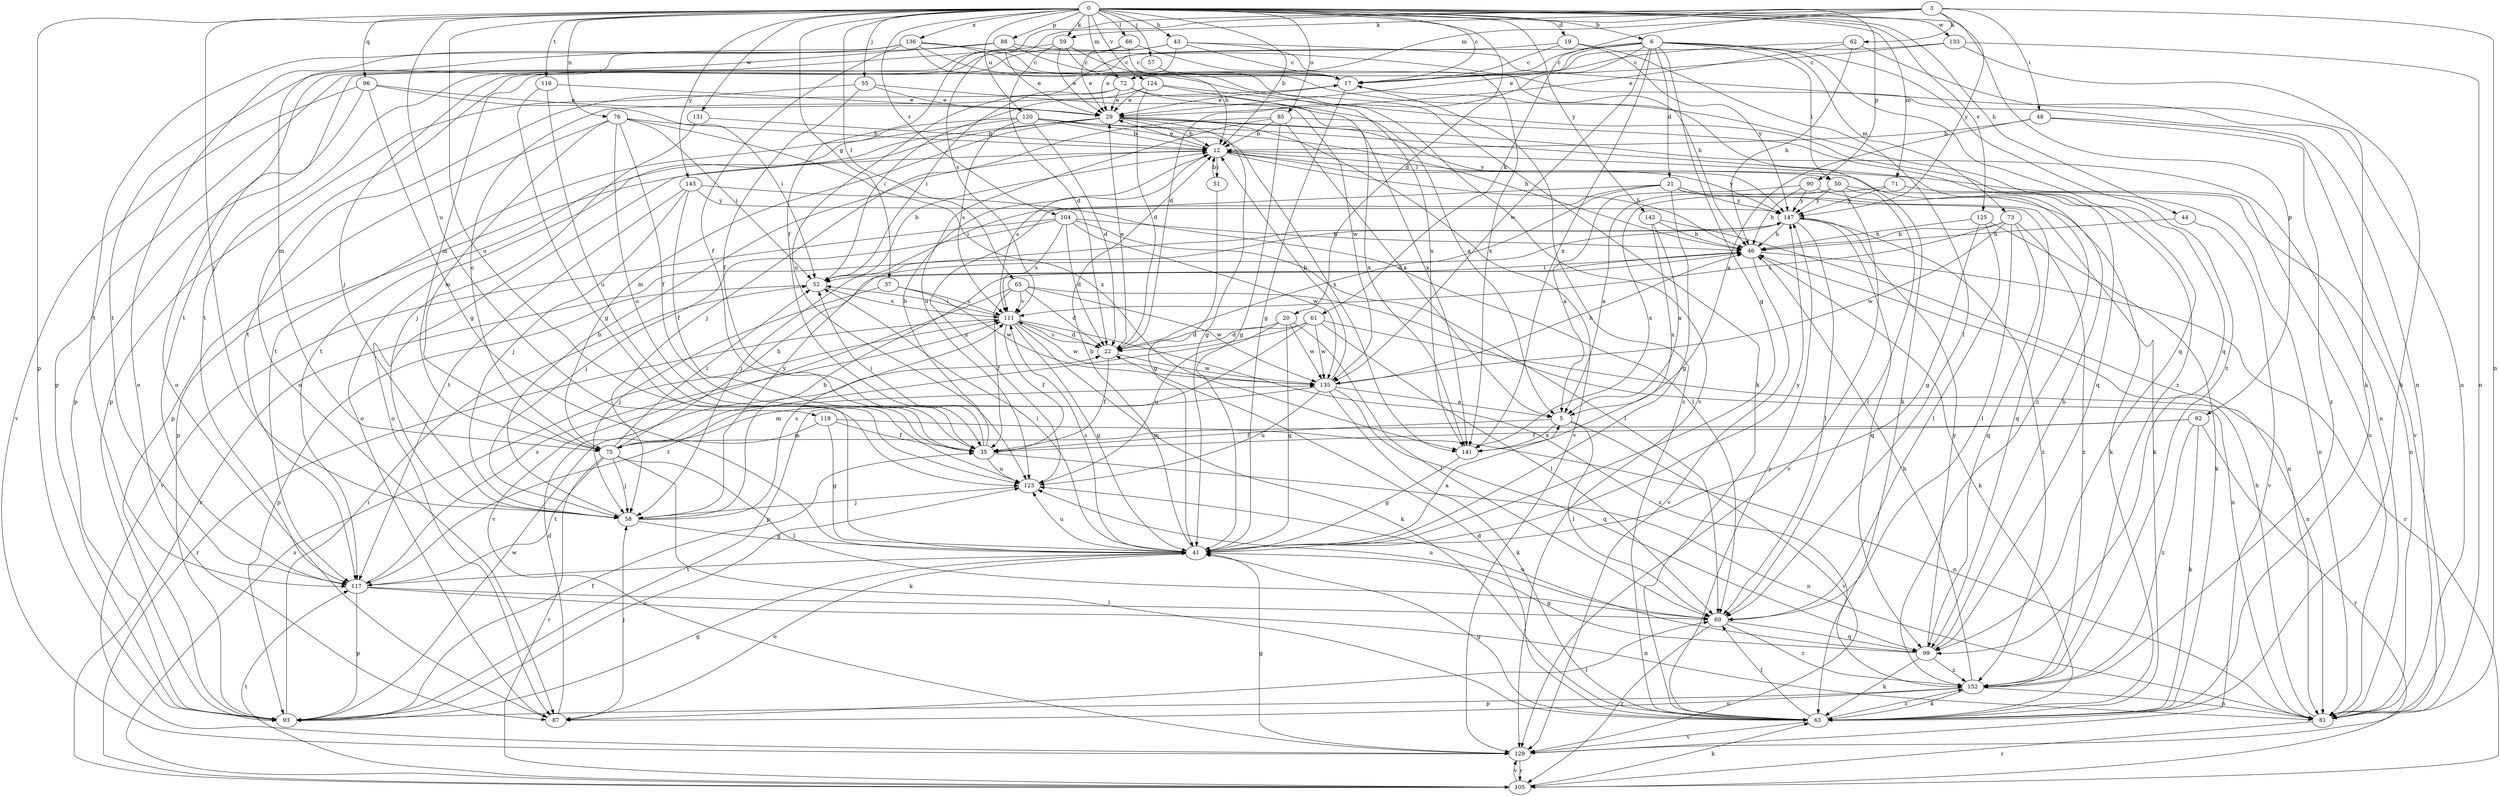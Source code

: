 strict digraph  {
0;
3;
5;
6;
12;
17;
19;
20;
21;
22;
29;
35;
37;
41;
43;
44;
46;
48;
50;
51;
52;
55;
57;
58;
59;
61;
62;
63;
65;
66;
69;
71;
72;
73;
75;
76;
81;
85;
87;
88;
90;
92;
93;
96;
99;
104;
105;
111;
116;
117;
118;
120;
123;
124;
125;
129;
131;
133;
135;
136;
141;
142;
143;
147;
152;
0 -> 6  [label=b];
0 -> 12  [label=b];
0 -> 17  [label=c];
0 -> 19  [label=d];
0 -> 20  [label=d];
0 -> 37  [label=g];
0 -> 43  [label=h];
0 -> 44  [label=h];
0 -> 55  [label=j];
0 -> 57  [label=j];
0 -> 58  [label=j];
0 -> 59  [label=k];
0 -> 65  [label=l];
0 -> 66  [label=l];
0 -> 71  [label=m];
0 -> 72  [label=m];
0 -> 76  [label=n];
0 -> 85  [label=o];
0 -> 88  [label=p];
0 -> 90  [label=p];
0 -> 92  [label=p];
0 -> 93  [label=p];
0 -> 96  [label=q];
0 -> 104  [label=r];
0 -> 116  [label=t];
0 -> 118  [label=u];
0 -> 120  [label=u];
0 -> 123  [label=u];
0 -> 124  [label=v];
0 -> 125  [label=v];
0 -> 131  [label=w];
0 -> 133  [label=w];
0 -> 136  [label=x];
0 -> 142  [label=y];
0 -> 143  [label=y];
3 -> 35  [label=f];
3 -> 48  [label=i];
3 -> 59  [label=k];
3 -> 61  [label=k];
3 -> 62  [label=k];
3 -> 72  [label=m];
3 -> 81  [label=n];
3 -> 111  [label=s];
3 -> 147  [label=y];
5 -> 35  [label=f];
5 -> 69  [label=l];
5 -> 129  [label=v];
5 -> 141  [label=x];
6 -> 17  [label=c];
6 -> 21  [label=d];
6 -> 22  [label=d];
6 -> 29  [label=e];
6 -> 41  [label=g];
6 -> 50  [label=i];
6 -> 73  [label=m];
6 -> 87  [label=o];
6 -> 99  [label=q];
6 -> 135  [label=w];
6 -> 141  [label=x];
6 -> 152  [label=z];
12 -> 29  [label=e];
12 -> 46  [label=h];
12 -> 50  [label=i];
12 -> 51  [label=i];
12 -> 81  [label=n];
12 -> 93  [label=p];
12 -> 111  [label=s];
12 -> 147  [label=y];
17 -> 29  [label=e];
17 -> 41  [label=g];
17 -> 63  [label=k];
19 -> 17  [label=c];
19 -> 69  [label=l];
19 -> 123  [label=u];
19 -> 147  [label=y];
20 -> 22  [label=d];
20 -> 41  [label=g];
20 -> 69  [label=l];
20 -> 123  [label=u];
20 -> 135  [label=w];
21 -> 22  [label=d];
21 -> 41  [label=g];
21 -> 52  [label=i];
21 -> 63  [label=k];
21 -> 99  [label=q];
21 -> 123  [label=u];
21 -> 147  [label=y];
22 -> 29  [label=e];
22 -> 35  [label=f];
22 -> 111  [label=s];
22 -> 135  [label=w];
29 -> 12  [label=b];
29 -> 41  [label=g];
29 -> 75  [label=m];
29 -> 81  [label=n];
29 -> 87  [label=o];
29 -> 117  [label=t];
29 -> 129  [label=v];
29 -> 147  [label=y];
35 -> 12  [label=b];
35 -> 52  [label=i];
35 -> 81  [label=n];
35 -> 123  [label=u];
37 -> 58  [label=j];
37 -> 111  [label=s];
37 -> 135  [label=w];
41 -> 5  [label=a];
41 -> 12  [label=b];
41 -> 52  [label=i];
41 -> 87  [label=o];
41 -> 111  [label=s];
41 -> 117  [label=t];
41 -> 123  [label=u];
41 -> 147  [label=y];
43 -> 17  [label=c];
43 -> 29  [label=e];
43 -> 58  [label=j];
43 -> 81  [label=n];
43 -> 117  [label=t];
43 -> 141  [label=x];
44 -> 46  [label=h];
44 -> 129  [label=v];
46 -> 52  [label=i];
46 -> 63  [label=k];
46 -> 105  [label=r];
46 -> 129  [label=v];
48 -> 5  [label=a];
48 -> 12  [label=b];
48 -> 129  [label=v];
48 -> 152  [label=z];
50 -> 5  [label=a];
50 -> 69  [label=l];
50 -> 81  [label=n];
50 -> 129  [label=v];
50 -> 147  [label=y];
51 -> 12  [label=b];
51 -> 41  [label=g];
52 -> 12  [label=b];
52 -> 93  [label=p];
52 -> 111  [label=s];
55 -> 29  [label=e];
55 -> 35  [label=f];
55 -> 93  [label=p];
55 -> 135  [label=w];
57 -> 12  [label=b];
58 -> 12  [label=b];
58 -> 41  [label=g];
58 -> 46  [label=h];
58 -> 111  [label=s];
58 -> 147  [label=y];
59 -> 17  [label=c];
59 -> 22  [label=d];
59 -> 29  [label=e];
59 -> 63  [label=k];
59 -> 93  [label=p];
61 -> 22  [label=d];
61 -> 69  [label=l];
61 -> 81  [label=n];
61 -> 93  [label=p];
61 -> 117  [label=t];
61 -> 135  [label=w];
62 -> 17  [label=c];
62 -> 29  [label=e];
62 -> 46  [label=h];
62 -> 63  [label=k];
63 -> 17  [label=c];
63 -> 22  [label=d];
63 -> 41  [label=g];
63 -> 69  [label=l];
63 -> 129  [label=v];
63 -> 147  [label=y];
63 -> 152  [label=z];
65 -> 22  [label=d];
65 -> 35  [label=f];
65 -> 81  [label=n];
65 -> 111  [label=s];
65 -> 129  [label=v];
65 -> 135  [label=w];
66 -> 17  [label=c];
66 -> 29  [label=e];
66 -> 46  [label=h];
66 -> 117  [label=t];
69 -> 99  [label=q];
69 -> 105  [label=r];
69 -> 123  [label=u];
69 -> 152  [label=z];
71 -> 81  [label=n];
71 -> 141  [label=x];
71 -> 147  [label=y];
72 -> 5  [label=a];
72 -> 29  [label=e];
72 -> 52  [label=i];
72 -> 117  [label=t];
72 -> 141  [label=x];
73 -> 46  [label=h];
73 -> 69  [label=l];
73 -> 99  [label=q];
73 -> 111  [label=s];
73 -> 135  [label=w];
73 -> 152  [label=z];
75 -> 17  [label=c];
75 -> 46  [label=h];
75 -> 52  [label=i];
75 -> 58  [label=j];
75 -> 63  [label=k];
75 -> 69  [label=l];
75 -> 105  [label=r];
75 -> 117  [label=t];
76 -> 12  [label=b];
76 -> 35  [label=f];
76 -> 52  [label=i];
76 -> 75  [label=m];
76 -> 93  [label=p];
76 -> 123  [label=u];
76 -> 141  [label=x];
81 -> 46  [label=h];
81 -> 105  [label=r];
85 -> 5  [label=a];
85 -> 12  [label=b];
85 -> 41  [label=g];
85 -> 58  [label=j];
85 -> 99  [label=q];
85 -> 123  [label=u];
87 -> 22  [label=d];
87 -> 58  [label=j];
87 -> 69  [label=l];
88 -> 17  [label=c];
88 -> 29  [label=e];
88 -> 81  [label=n];
88 -> 87  [label=o];
88 -> 117  [label=t];
90 -> 5  [label=a];
90 -> 46  [label=h];
90 -> 63  [label=k];
90 -> 147  [label=y];
92 -> 35  [label=f];
92 -> 63  [label=k];
92 -> 75  [label=m];
92 -> 105  [label=r];
92 -> 152  [label=z];
93 -> 35  [label=f];
93 -> 41  [label=g];
93 -> 52  [label=i];
93 -> 123  [label=u];
93 -> 135  [label=w];
96 -> 29  [label=e];
96 -> 41  [label=g];
96 -> 52  [label=i];
96 -> 93  [label=p];
96 -> 129  [label=v];
99 -> 12  [label=b];
99 -> 41  [label=g];
99 -> 63  [label=k];
99 -> 123  [label=u];
99 -> 147  [label=y];
99 -> 152  [label=z];
104 -> 22  [label=d];
104 -> 46  [label=h];
104 -> 58  [label=j];
104 -> 69  [label=l];
104 -> 111  [label=s];
104 -> 129  [label=v];
104 -> 135  [label=w];
105 -> 63  [label=k];
105 -> 111  [label=s];
105 -> 117  [label=t];
105 -> 129  [label=v];
111 -> 22  [label=d];
111 -> 35  [label=f];
111 -> 41  [label=g];
111 -> 52  [label=i];
111 -> 63  [label=k];
111 -> 105  [label=r];
111 -> 135  [label=w];
111 -> 152  [label=z];
116 -> 29  [label=e];
116 -> 41  [label=g];
116 -> 123  [label=u];
117 -> 69  [label=l];
117 -> 81  [label=n];
117 -> 93  [label=p];
117 -> 111  [label=s];
118 -> 35  [label=f];
118 -> 41  [label=g];
118 -> 75  [label=m];
118 -> 81  [label=n];
120 -> 12  [label=b];
120 -> 22  [label=d];
120 -> 46  [label=h];
120 -> 87  [label=o];
120 -> 111  [label=s];
120 -> 117  [label=t];
120 -> 141  [label=x];
120 -> 152  [label=z];
123 -> 58  [label=j];
124 -> 22  [label=d];
124 -> 29  [label=e];
124 -> 52  [label=i];
124 -> 141  [label=x];
124 -> 152  [label=z];
125 -> 41  [label=g];
125 -> 46  [label=h];
125 -> 63  [label=k];
125 -> 69  [label=l];
129 -> 41  [label=g];
129 -> 105  [label=r];
131 -> 12  [label=b];
131 -> 58  [label=j];
133 -> 17  [label=c];
133 -> 63  [label=k];
133 -> 75  [label=m];
133 -> 81  [label=n];
135 -> 5  [label=a];
135 -> 12  [label=b];
135 -> 46  [label=h];
135 -> 63  [label=k];
135 -> 75  [label=m];
135 -> 99  [label=q];
135 -> 123  [label=u];
136 -> 17  [label=c];
136 -> 35  [label=f];
136 -> 75  [label=m];
136 -> 87  [label=o];
136 -> 99  [label=q];
136 -> 117  [label=t];
136 -> 129  [label=v];
136 -> 141  [label=x];
141 -> 41  [label=g];
142 -> 5  [label=a];
142 -> 46  [label=h];
142 -> 81  [label=n];
142 -> 141  [label=x];
143 -> 35  [label=f];
143 -> 58  [label=j];
143 -> 69  [label=l];
143 -> 117  [label=t];
143 -> 147  [label=y];
147 -> 46  [label=h];
147 -> 58  [label=j];
147 -> 69  [label=l];
147 -> 99  [label=q];
147 -> 105  [label=r];
147 -> 152  [label=z];
152 -> 46  [label=h];
152 -> 63  [label=k];
152 -> 81  [label=n];
152 -> 87  [label=o];
152 -> 93  [label=p];
}
